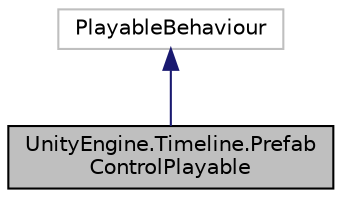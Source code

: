 digraph "UnityEngine.Timeline.PrefabControlPlayable"
{
 // LATEX_PDF_SIZE
  edge [fontname="Helvetica",fontsize="10",labelfontname="Helvetica",labelfontsize="10"];
  node [fontname="Helvetica",fontsize="10",shape=record];
  Node1 [label="UnityEngine.Timeline.Prefab\lControlPlayable",height=0.2,width=0.4,color="black", fillcolor="grey75", style="filled", fontcolor="black",tooltip="Playable that controls and instantiates a Prefab."];
  Node2 -> Node1 [dir="back",color="midnightblue",fontsize="10",style="solid",fontname="Helvetica"];
  Node2 [label="PlayableBehaviour",height=0.2,width=0.4,color="grey75", fillcolor="white", style="filled",tooltip=" "];
}
